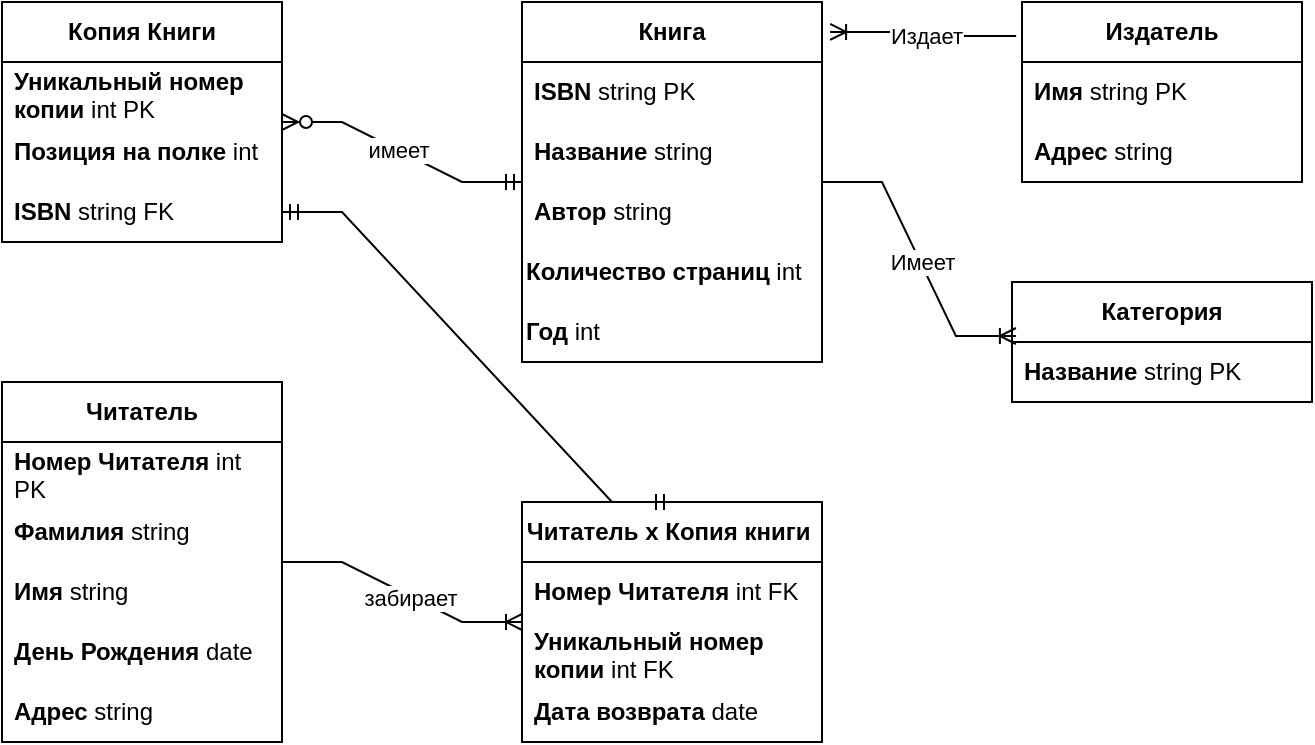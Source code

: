 <mxfile version="24.7.16">
  <diagram name="Страница — 1" id="PGT26AEzp7FiSEhwxIr_">
    <mxGraphModel dx="1026" dy="617" grid="1" gridSize="10" guides="1" tooltips="1" connect="1" arrows="1" fold="1" page="1" pageScale="1" pageWidth="827" pageHeight="1169" math="0" shadow="0">
      <root>
        <mxCell id="0" />
        <mxCell id="1" parent="0" />
        <mxCell id="tpu915pCfMpBxTD1qsZJ-1" value="&lt;b&gt;Книга&lt;/b&gt;" style="swimlane;fontStyle=0;childLayout=stackLayout;horizontal=1;startSize=30;horizontalStack=0;resizeParent=1;resizeParentMax=0;resizeLast=0;collapsible=1;marginBottom=0;whiteSpace=wrap;html=1;" vertex="1" parent="1">
          <mxGeometry x="300" y="40" width="150" height="180" as="geometry" />
        </mxCell>
        <mxCell id="tpu915pCfMpBxTD1qsZJ-2" value="&lt;b&gt;ISBN&lt;/b&gt; string PK" style="text;strokeColor=none;fillColor=none;align=left;verticalAlign=middle;spacingLeft=4;spacingRight=4;overflow=hidden;points=[[0,0.5],[1,0.5]];portConstraint=eastwest;rotatable=0;whiteSpace=wrap;html=1;" vertex="1" parent="tpu915pCfMpBxTD1qsZJ-1">
          <mxGeometry y="30" width="150" height="30" as="geometry" />
        </mxCell>
        <mxCell id="tpu915pCfMpBxTD1qsZJ-3" value="&lt;b&gt;Название&lt;/b&gt; string" style="text;strokeColor=none;fillColor=none;align=left;verticalAlign=middle;spacingLeft=4;spacingRight=4;overflow=hidden;points=[[0,0.5],[1,0.5]];portConstraint=eastwest;rotatable=0;whiteSpace=wrap;html=1;" vertex="1" parent="tpu915pCfMpBxTD1qsZJ-1">
          <mxGeometry y="60" width="150" height="30" as="geometry" />
        </mxCell>
        <mxCell id="tpu915pCfMpBxTD1qsZJ-4" value="&lt;b&gt;Автор&lt;/b&gt; string" style="text;strokeColor=none;fillColor=none;align=left;verticalAlign=middle;spacingLeft=4;spacingRight=4;overflow=hidden;points=[[0,0.5],[1,0.5]];portConstraint=eastwest;rotatable=0;whiteSpace=wrap;html=1;" vertex="1" parent="tpu915pCfMpBxTD1qsZJ-1">
          <mxGeometry y="90" width="150" height="30" as="geometry" />
        </mxCell>
        <mxCell id="tpu915pCfMpBxTD1qsZJ-12" value="&lt;b&gt;Количество страниц&lt;/b&gt; int" style="text;html=1;align=left;verticalAlign=middle;whiteSpace=wrap;rounded=0;" vertex="1" parent="tpu915pCfMpBxTD1qsZJ-1">
          <mxGeometry y="120" width="150" height="30" as="geometry" />
        </mxCell>
        <mxCell id="tpu915pCfMpBxTD1qsZJ-13" value="&lt;b&gt;Год&lt;/b&gt; int" style="text;html=1;align=left;verticalAlign=middle;whiteSpace=wrap;rounded=0;" vertex="1" parent="tpu915pCfMpBxTD1qsZJ-1">
          <mxGeometry y="150" width="150" height="30" as="geometry" />
        </mxCell>
        <mxCell id="tpu915pCfMpBxTD1qsZJ-15" value="&lt;b&gt;Копия Книги&lt;/b&gt;" style="swimlane;fontStyle=0;childLayout=stackLayout;horizontal=1;startSize=30;horizontalStack=0;resizeParent=1;resizeParentMax=0;resizeLast=0;collapsible=1;marginBottom=0;whiteSpace=wrap;html=1;" vertex="1" parent="1">
          <mxGeometry x="40" y="40" width="140" height="120" as="geometry" />
        </mxCell>
        <mxCell id="tpu915pCfMpBxTD1qsZJ-16" value="&lt;b&gt;Уникальный номер копии&lt;/b&gt; int PK&amp;nbsp;" style="text;strokeColor=none;fillColor=none;align=left;verticalAlign=middle;spacingLeft=4;spacingRight=4;overflow=hidden;points=[[0,0.5],[1,0.5]];portConstraint=eastwest;rotatable=0;whiteSpace=wrap;html=1;" vertex="1" parent="tpu915pCfMpBxTD1qsZJ-15">
          <mxGeometry y="30" width="140" height="30" as="geometry" />
        </mxCell>
        <mxCell id="tpu915pCfMpBxTD1qsZJ-17" value="&lt;b&gt;Позиция на полке &lt;/b&gt;int" style="text;strokeColor=none;fillColor=none;align=left;verticalAlign=middle;spacingLeft=4;spacingRight=4;overflow=hidden;points=[[0,0.5],[1,0.5]];portConstraint=eastwest;rotatable=0;whiteSpace=wrap;html=1;" vertex="1" parent="tpu915pCfMpBxTD1qsZJ-15">
          <mxGeometry y="60" width="140" height="30" as="geometry" />
        </mxCell>
        <mxCell id="tpu915pCfMpBxTD1qsZJ-18" value="&lt;b&gt;ISBN&lt;/b&gt; string FK" style="text;strokeColor=none;fillColor=none;align=left;verticalAlign=middle;spacingLeft=4;spacingRight=4;overflow=hidden;points=[[0,0.5],[1,0.5]];portConstraint=eastwest;rotatable=0;whiteSpace=wrap;html=1;" vertex="1" parent="tpu915pCfMpBxTD1qsZJ-15">
          <mxGeometry y="90" width="140" height="30" as="geometry" />
        </mxCell>
        <mxCell id="tpu915pCfMpBxTD1qsZJ-19" value="&lt;b&gt;Издатель&lt;/b&gt;" style="swimlane;fontStyle=0;childLayout=stackLayout;horizontal=1;startSize=30;horizontalStack=0;resizeParent=1;resizeParentMax=0;resizeLast=0;collapsible=1;marginBottom=0;whiteSpace=wrap;html=1;" vertex="1" parent="1">
          <mxGeometry x="550" y="40" width="140" height="90" as="geometry" />
        </mxCell>
        <mxCell id="tpu915pCfMpBxTD1qsZJ-20" value="&lt;b&gt;Имя &lt;/b&gt;string PK" style="text;strokeColor=none;fillColor=none;align=left;verticalAlign=middle;spacingLeft=4;spacingRight=4;overflow=hidden;points=[[0,0.5],[1,0.5]];portConstraint=eastwest;rotatable=0;whiteSpace=wrap;html=1;" vertex="1" parent="tpu915pCfMpBxTD1qsZJ-19">
          <mxGeometry y="30" width="140" height="30" as="geometry" />
        </mxCell>
        <mxCell id="tpu915pCfMpBxTD1qsZJ-21" value="&lt;b&gt;Адрес &lt;/b&gt;string" style="text;strokeColor=none;fillColor=none;align=left;verticalAlign=middle;spacingLeft=4;spacingRight=4;overflow=hidden;points=[[0,0.5],[1,0.5]];portConstraint=eastwest;rotatable=0;whiteSpace=wrap;html=1;" vertex="1" parent="tpu915pCfMpBxTD1qsZJ-19">
          <mxGeometry y="60" width="140" height="30" as="geometry" />
        </mxCell>
        <mxCell id="tpu915pCfMpBxTD1qsZJ-23" value="&lt;b&gt;Читатель&lt;/b&gt;" style="swimlane;fontStyle=0;childLayout=stackLayout;horizontal=1;startSize=30;horizontalStack=0;resizeParent=1;resizeParentMax=0;resizeLast=0;collapsible=1;marginBottom=0;whiteSpace=wrap;html=1;" vertex="1" parent="1">
          <mxGeometry x="40" y="230" width="140" height="180" as="geometry" />
        </mxCell>
        <mxCell id="tpu915pCfMpBxTD1qsZJ-24" value="&lt;b&gt;Номер Читателя&lt;/b&gt; int PK" style="text;strokeColor=none;fillColor=none;align=left;verticalAlign=middle;spacingLeft=4;spacingRight=4;overflow=hidden;points=[[0,0.5],[1,0.5]];portConstraint=eastwest;rotatable=0;whiteSpace=wrap;html=1;" vertex="1" parent="tpu915pCfMpBxTD1qsZJ-23">
          <mxGeometry y="30" width="140" height="30" as="geometry" />
        </mxCell>
        <mxCell id="tpu915pCfMpBxTD1qsZJ-25" value="&lt;b&gt;Фамилия&lt;/b&gt; string" style="text;strokeColor=none;fillColor=none;align=left;verticalAlign=middle;spacingLeft=4;spacingRight=4;overflow=hidden;points=[[0,0.5],[1,0.5]];portConstraint=eastwest;rotatable=0;whiteSpace=wrap;html=1;" vertex="1" parent="tpu915pCfMpBxTD1qsZJ-23">
          <mxGeometry y="60" width="140" height="30" as="geometry" />
        </mxCell>
        <mxCell id="tpu915pCfMpBxTD1qsZJ-26" value="&lt;b&gt;Имя&lt;/b&gt; string" style="text;strokeColor=none;fillColor=none;align=left;verticalAlign=middle;spacingLeft=4;spacingRight=4;overflow=hidden;points=[[0,0.5],[1,0.5]];portConstraint=eastwest;rotatable=0;whiteSpace=wrap;html=1;" vertex="1" parent="tpu915pCfMpBxTD1qsZJ-23">
          <mxGeometry y="90" width="140" height="30" as="geometry" />
        </mxCell>
        <mxCell id="tpu915pCfMpBxTD1qsZJ-37" value="&lt;b&gt;День Рождения&lt;/b&gt; date" style="text;strokeColor=none;fillColor=none;align=left;verticalAlign=middle;spacingLeft=4;spacingRight=4;overflow=hidden;points=[[0,0.5],[1,0.5]];portConstraint=eastwest;rotatable=0;whiteSpace=wrap;html=1;" vertex="1" parent="tpu915pCfMpBxTD1qsZJ-23">
          <mxGeometry y="120" width="140" height="30" as="geometry" />
        </mxCell>
        <mxCell id="tpu915pCfMpBxTD1qsZJ-36" value="&lt;b&gt;Адрес&lt;/b&gt; string" style="text;strokeColor=none;fillColor=none;align=left;verticalAlign=middle;spacingLeft=4;spacingRight=4;overflow=hidden;points=[[0,0.5],[1,0.5]];portConstraint=eastwest;rotatable=0;whiteSpace=wrap;html=1;" vertex="1" parent="tpu915pCfMpBxTD1qsZJ-23">
          <mxGeometry y="150" width="140" height="30" as="geometry" />
        </mxCell>
        <mxCell id="tpu915pCfMpBxTD1qsZJ-27" value="&lt;b&gt;Категория&lt;/b&gt;" style="swimlane;fontStyle=0;childLayout=stackLayout;horizontal=1;startSize=30;horizontalStack=0;resizeParent=1;resizeParentMax=0;resizeLast=0;collapsible=1;marginBottom=0;whiteSpace=wrap;html=1;" vertex="1" parent="1">
          <mxGeometry x="545" y="180" width="150" height="60" as="geometry" />
        </mxCell>
        <mxCell id="tpu915pCfMpBxTD1qsZJ-28" value="&lt;b&gt;Название&lt;/b&gt; string PK" style="text;strokeColor=none;fillColor=none;align=left;verticalAlign=middle;spacingLeft=4;spacingRight=4;overflow=hidden;points=[[0,0.5],[1,0.5]];portConstraint=eastwest;rotatable=0;whiteSpace=wrap;html=1;" vertex="1" parent="tpu915pCfMpBxTD1qsZJ-27">
          <mxGeometry y="30" width="150" height="30" as="geometry" />
        </mxCell>
        <mxCell id="tpu915pCfMpBxTD1qsZJ-31" value="&lt;b&gt;Читатель x Копия книги&amp;nbsp;&lt;/b&gt;" style="swimlane;fontStyle=0;childLayout=stackLayout;horizontal=1;startSize=30;horizontalStack=0;resizeParent=1;resizeParentMax=0;resizeLast=0;collapsible=1;marginBottom=0;whiteSpace=wrap;html=1;" vertex="1" parent="1">
          <mxGeometry x="300" y="290" width="150" height="120" as="geometry" />
        </mxCell>
        <mxCell id="tpu915pCfMpBxTD1qsZJ-32" value="&lt;b&gt;Номер Читателя&lt;/b&gt; int FK" style="text;strokeColor=none;fillColor=none;align=left;verticalAlign=middle;spacingLeft=4;spacingRight=4;overflow=hidden;points=[[0,0.5],[1,0.5]];portConstraint=eastwest;rotatable=0;whiteSpace=wrap;html=1;" vertex="1" parent="tpu915pCfMpBxTD1qsZJ-31">
          <mxGeometry y="30" width="150" height="30" as="geometry" />
        </mxCell>
        <mxCell id="tpu915pCfMpBxTD1qsZJ-33" value="&lt;b&gt;Уникальный номер копии&lt;/b&gt; int FK" style="text;strokeColor=none;fillColor=none;align=left;verticalAlign=middle;spacingLeft=4;spacingRight=4;overflow=hidden;points=[[0,0.5],[1,0.5]];portConstraint=eastwest;rotatable=0;whiteSpace=wrap;html=1;" vertex="1" parent="tpu915pCfMpBxTD1qsZJ-31">
          <mxGeometry y="60" width="150" height="30" as="geometry" />
        </mxCell>
        <mxCell id="tpu915pCfMpBxTD1qsZJ-34" value="&lt;b&gt;Дата возврата&lt;/b&gt; date" style="text;strokeColor=none;fillColor=none;align=left;verticalAlign=middle;spacingLeft=4;spacingRight=4;overflow=hidden;points=[[0,0.5],[1,0.5]];portConstraint=eastwest;rotatable=0;whiteSpace=wrap;html=1;" vertex="1" parent="tpu915pCfMpBxTD1qsZJ-31">
          <mxGeometry y="90" width="150" height="30" as="geometry" />
        </mxCell>
        <mxCell id="tpu915pCfMpBxTD1qsZJ-49" value="" style="edgeStyle=entityRelationEdgeStyle;fontSize=12;html=1;endArrow=ERoneToMany;rounded=0;exitX=-0.021;exitY=0.189;exitDx=0;exitDy=0;entryX=1.027;entryY=0.083;entryDx=0;entryDy=0;entryPerimeter=0;exitPerimeter=0;" edge="1" parent="1" source="tpu915pCfMpBxTD1qsZJ-19" target="tpu915pCfMpBxTD1qsZJ-1">
          <mxGeometry width="100" height="100" relative="1" as="geometry">
            <mxPoint x="690" y="130" as="sourcePoint" />
            <mxPoint x="790" y="30" as="targetPoint" />
          </mxGeometry>
        </mxCell>
        <mxCell id="tpu915pCfMpBxTD1qsZJ-50" value="Издает" style="edgeLabel;html=1;align=center;verticalAlign=middle;resizable=0;points=[];" vertex="1" connectable="0" parent="tpu915pCfMpBxTD1qsZJ-49">
          <mxGeometry x="-0.032" y="1" relative="1" as="geometry">
            <mxPoint as="offset" />
          </mxGeometry>
        </mxCell>
        <mxCell id="tpu915pCfMpBxTD1qsZJ-51" value="" style="edgeStyle=entityRelationEdgeStyle;fontSize=12;html=1;endArrow=ERoneToMany;rounded=0;entryX=0.013;entryY=-0.1;entryDx=0;entryDy=0;entryPerimeter=0;" edge="1" parent="1" source="tpu915pCfMpBxTD1qsZJ-1" target="tpu915pCfMpBxTD1qsZJ-28">
          <mxGeometry width="100" height="100" relative="1" as="geometry">
            <mxPoint x="420" y="240" as="sourcePoint" />
            <mxPoint x="300" y="360.99" as="targetPoint" />
            <Array as="points">
              <mxPoint x="170" y="275.99" />
              <mxPoint x="210" y="240.99" />
              <mxPoint x="180" y="270.99" />
              <mxPoint x="120" y="200.99" />
              <mxPoint x="180" y="275.99" />
              <mxPoint x="210" y="285.99" />
              <mxPoint x="130" y="250.99" />
              <mxPoint x="188" y="270.99" />
              <mxPoint x="130" y="200.99" />
              <mxPoint x="230" y="300.99" />
              <mxPoint x="150" y="310.99" />
              <mxPoint x="110" y="290.99" />
            </Array>
          </mxGeometry>
        </mxCell>
        <mxCell id="tpu915pCfMpBxTD1qsZJ-52" value="Имеет" style="edgeLabel;html=1;align=center;verticalAlign=middle;resizable=0;points=[];" vertex="1" connectable="0" parent="tpu915pCfMpBxTD1qsZJ-51">
          <mxGeometry x="0.022" relative="1" as="geometry">
            <mxPoint as="offset" />
          </mxGeometry>
        </mxCell>
        <mxCell id="tpu915pCfMpBxTD1qsZJ-56" value="" style="edgeStyle=entityRelationEdgeStyle;fontSize=12;html=1;endArrow=ERzeroToMany;startArrow=ERmandOne;rounded=0;" edge="1" parent="1" source="tpu915pCfMpBxTD1qsZJ-1" target="tpu915pCfMpBxTD1qsZJ-15">
          <mxGeometry width="100" height="100" relative="1" as="geometry">
            <mxPoint x="290" y="160" as="sourcePoint" />
            <mxPoint x="460" y="270" as="targetPoint" />
          </mxGeometry>
        </mxCell>
        <mxCell id="tpu915pCfMpBxTD1qsZJ-57" value="имеет" style="edgeLabel;html=1;align=center;verticalAlign=middle;resizable=0;points=[];" vertex="1" connectable="0" parent="tpu915pCfMpBxTD1qsZJ-56">
          <mxGeometry x="0.035" relative="1" as="geometry">
            <mxPoint as="offset" />
          </mxGeometry>
        </mxCell>
        <mxCell id="tpu915pCfMpBxTD1qsZJ-58" value="" style="edgeStyle=entityRelationEdgeStyle;fontSize=12;html=1;endArrow=ERoneToMany;rounded=0;" edge="1" parent="1" source="tpu915pCfMpBxTD1qsZJ-23" target="tpu915pCfMpBxTD1qsZJ-31">
          <mxGeometry width="100" height="100" relative="1" as="geometry">
            <mxPoint x="360" y="370" as="sourcePoint" />
            <mxPoint x="460" y="270" as="targetPoint" />
          </mxGeometry>
        </mxCell>
        <mxCell id="tpu915pCfMpBxTD1qsZJ-59" value="забирает" style="edgeLabel;html=1;align=center;verticalAlign=middle;resizable=0;points=[];" vertex="1" connectable="0" parent="tpu915pCfMpBxTD1qsZJ-58">
          <mxGeometry x="0.071" y="-1" relative="1" as="geometry">
            <mxPoint as="offset" />
          </mxGeometry>
        </mxCell>
        <mxCell id="tpu915pCfMpBxTD1qsZJ-60" value="" style="edgeStyle=entityRelationEdgeStyle;fontSize=12;html=1;endArrow=ERmandOne;startArrow=ERmandOne;rounded=0;entryX=0.5;entryY=0;entryDx=0;entryDy=0;" edge="1" parent="1" source="tpu915pCfMpBxTD1qsZJ-18" target="tpu915pCfMpBxTD1qsZJ-31">
          <mxGeometry width="100" height="100" relative="1" as="geometry">
            <mxPoint x="110" y="160" as="sourcePoint" />
            <mxPoint x="375" y="290.99" as="targetPoint" />
            <Array as="points">
              <mxPoint x="353" y="273.99" />
              <mxPoint x="260" y="220.99" />
            </Array>
          </mxGeometry>
        </mxCell>
      </root>
    </mxGraphModel>
  </diagram>
</mxfile>
